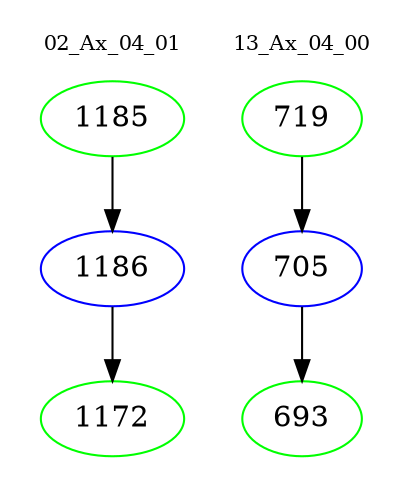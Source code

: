 digraph{
subgraph cluster_0 {
color = white
label = "02_Ax_04_01";
fontsize=10;
T0_1185 [label="1185", color="green"]
T0_1185 -> T0_1186 [color="black"]
T0_1186 [label="1186", color="blue"]
T0_1186 -> T0_1172 [color="black"]
T0_1172 [label="1172", color="green"]
}
subgraph cluster_1 {
color = white
label = "13_Ax_04_00";
fontsize=10;
T1_719 [label="719", color="green"]
T1_719 -> T1_705 [color="black"]
T1_705 [label="705", color="blue"]
T1_705 -> T1_693 [color="black"]
T1_693 [label="693", color="green"]
}
}
